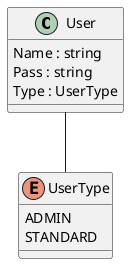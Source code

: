@startuml user

' TODO: user progress

class User {
  Name : string
  Pass : string
  Type : UserType
}

enum UserType {
    ADMIN
    STANDARD
}

User -- UserType

@enduml